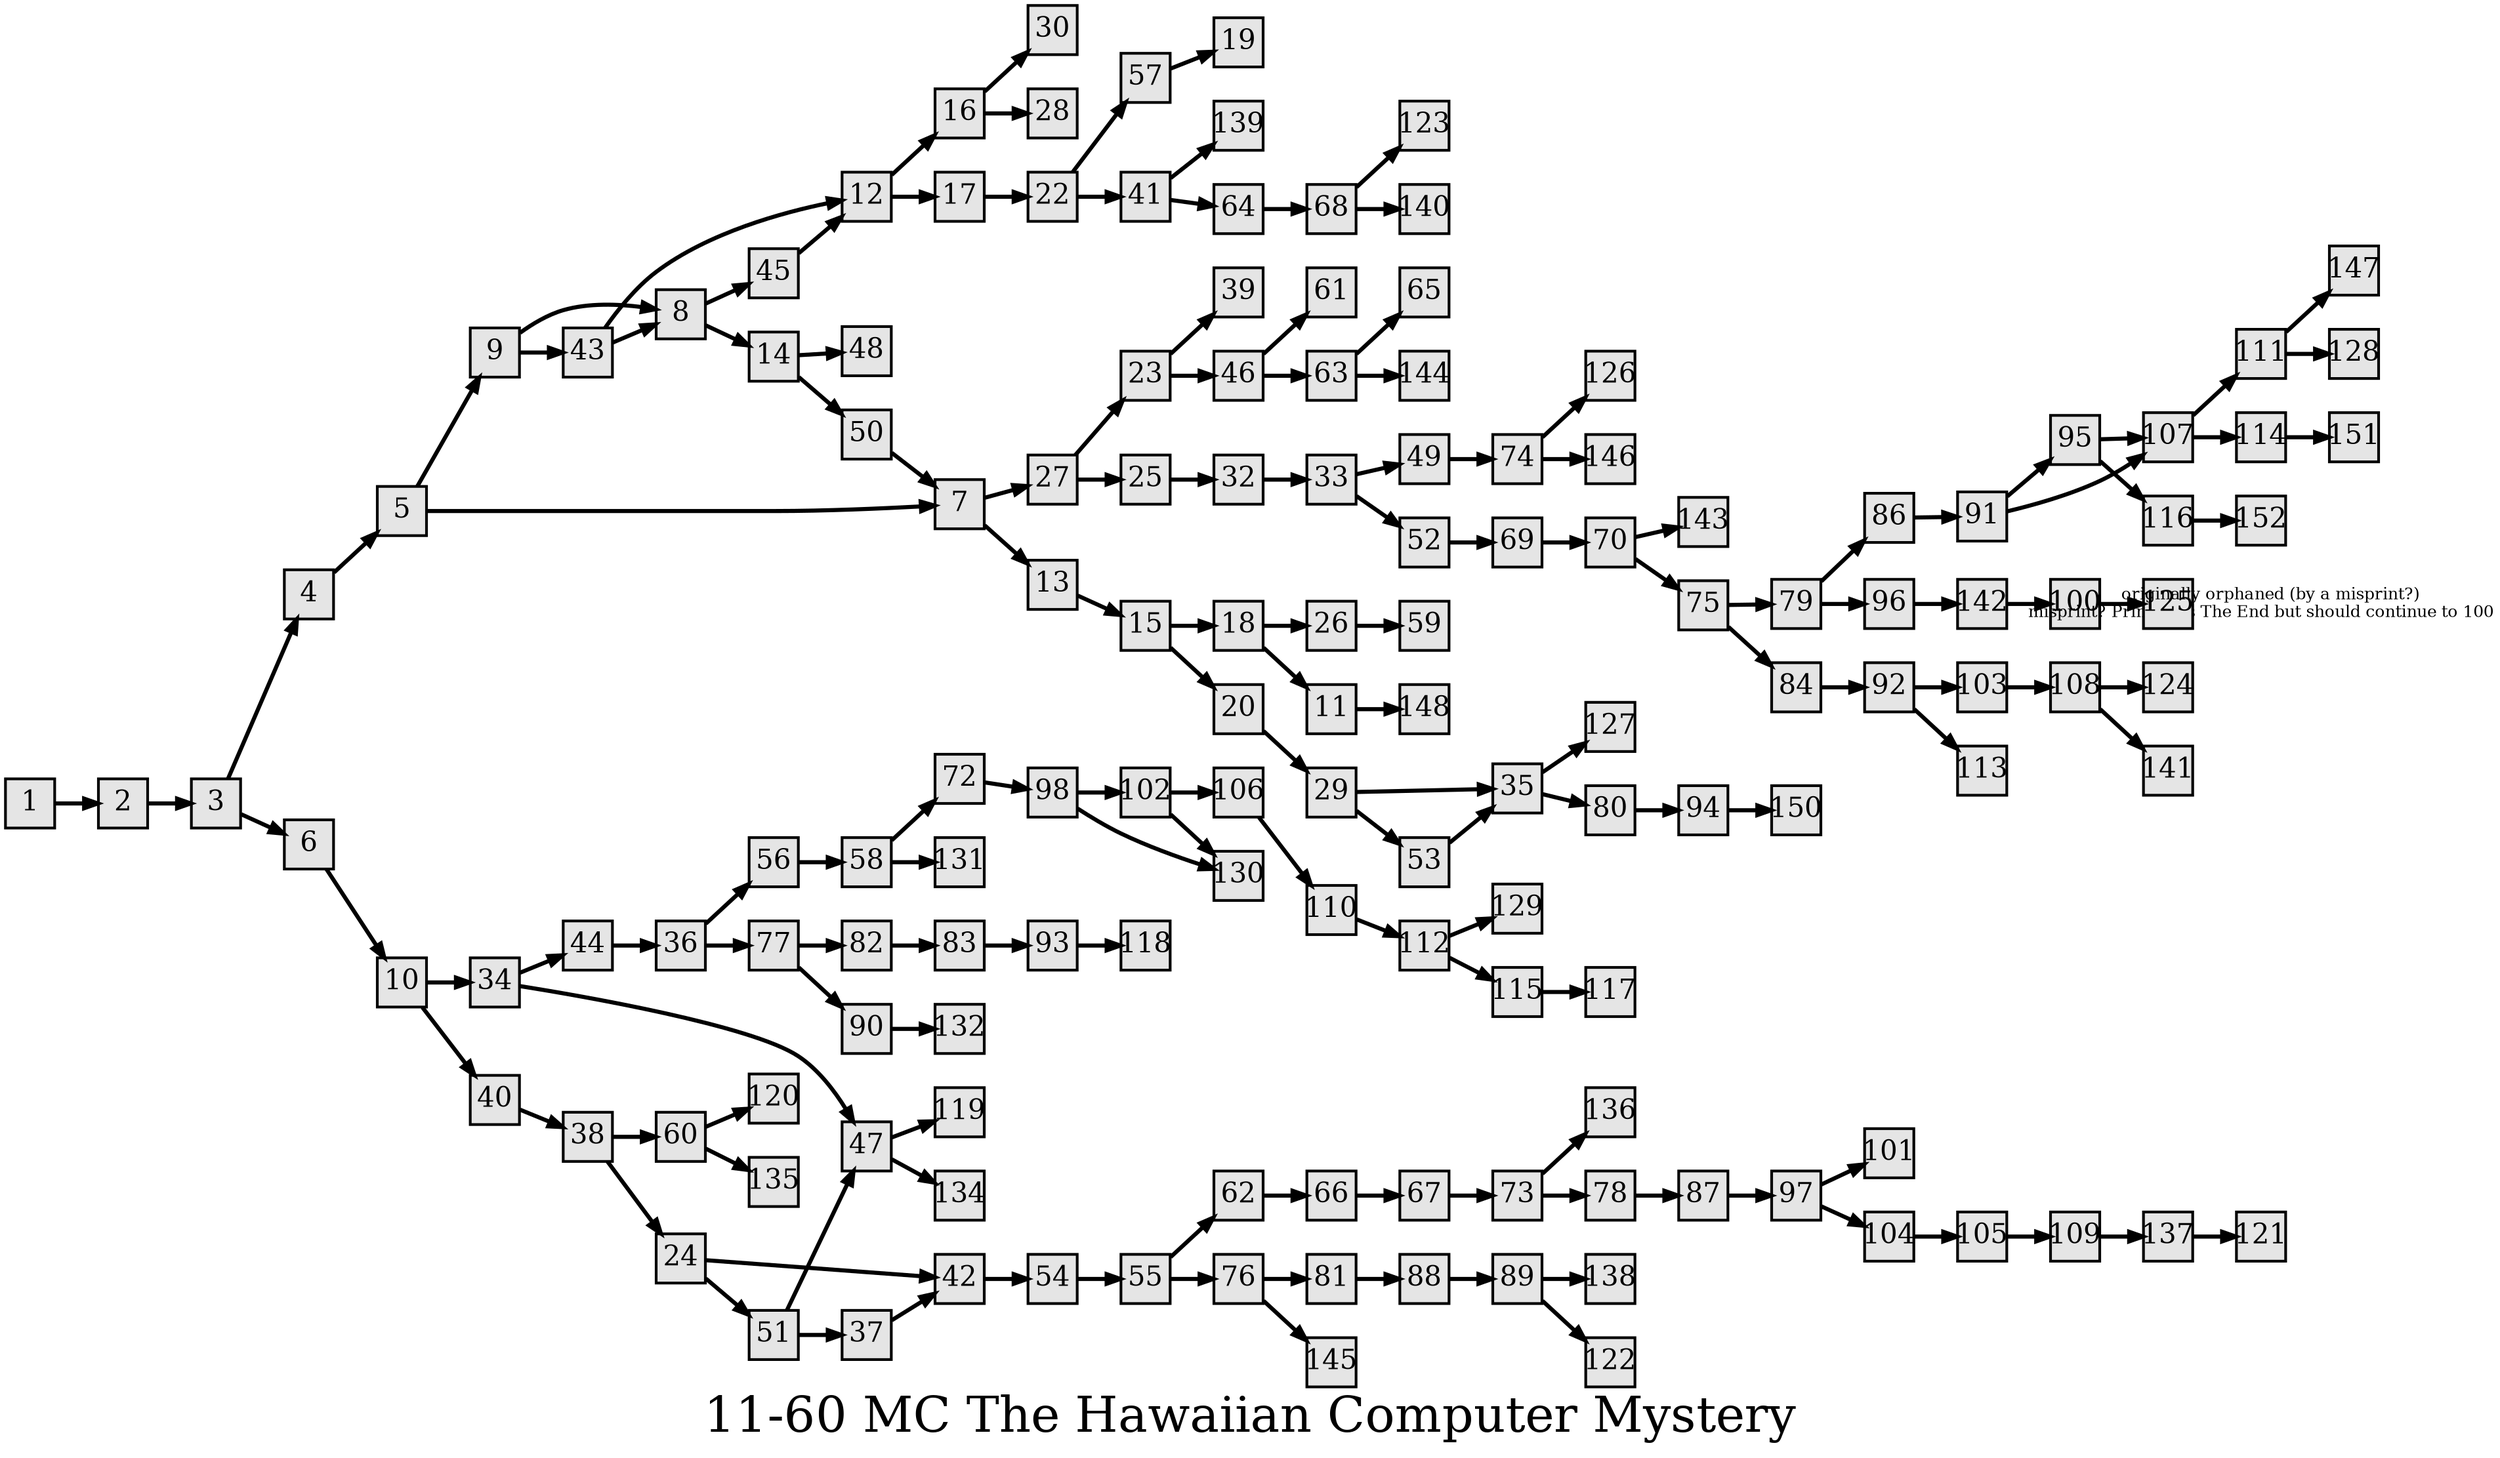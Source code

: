 digraph g{
  graph [ label="11-60 MC The Hawaiian Computer Mystery" rankdir=LR, ordering=out, fontsize=36, nodesep="0.35", ranksep="0.45"];
  node  [shape=rect, penwidth=2, fontsize=20, style=filled, fillcolor=grey90, margin="0,0", labelfloat=true, regular=true, fixedsize=true];
  edge  [labelfloat=true, penwidth=3, fontsize=12];
  // ---;
  // group  : Katz;
  // id     :;
  // gbid   :;
  // series :;
  // title  :;
  // author :;
  // credit:;
  // - name : Kylie McGregor;
  // role : encoder;
  // date : 2017-09-13;
  // - name : Jeremy Douglass;
  // role : editor;
  // date : 2017-10-19;
  // render:;
  // - name   : small;
  // styles : gvStyles-small.txt;
  // engine : dot;
  // comment: >;
  
  // ---;
  
  // From | To | Label;
  
  1 -> 2;
  2 -> 3;
  3 -> 4;
  3 -> 6;
  4 -> 5;
  5 -> 9;
  5 -> 7;
  6 -> 10;
  7 -> 27;
  7 -> 13;
  8 -> 45;
  8 -> 14;
  9 -> 8;
  9 -> 43;
  10 -> 34;
  10 -> 40;
  11 -> 148;
  12 -> 16;
  12 -> 17;
  13 -> 15;
  14 -> 48;
  14 -> 50;
  15 -> 18;
  15 -> 20;
  16 -> 30;
  16 -> 28;
  17 -> 22;
  18 -> 26;
  18 -> 11;
  20 -> 29;
  22 -> 57;
  22 -> 41;
  23 -> 39;
  23 -> 46;
  24 -> 42;
  24 -> 51;
  25 -> 32;
  26 -> 59;
  27 -> 23;
  27 -> 25;
  29 -> 35;
  29 -> 53;
  32 -> 33;
  33 -> 49;
  33 -> 52;
  34 -> 44;
  34 -> 47;
  35 -> 127;
  35 -> 80;
  36 -> 56;
  36 -> 77;
  37 -> 42;
  38 -> 60;
  38 -> 24;
  40 -> 38;
  41 -> 139;
  41 -> 64;
  42 -> 54;
  43 -> 12;
  43 -> 8;
  44 -> 36;
  45 -> 12;
  46 -> 61;
  46 -> 63;
  47 -> 119;
  47 -> 134;
  49 -> 74;
  50 -> 7;
  51 -> 47;
  51 -> 37;
  52 -> 69;
  53 -> 35;
  54 -> 55;
  55 -> 62;
  55 -> 76;
  56 -> 58;
  57 -> 19;
  58 -> 72;
  58 -> 131;
  60 -> 120;
  60 -> 135;
  62 -> 66;
  63 -> 65;
  63 -> 144;
  64 -> 68;
  66 -> 67;
  67 -> 73;
  68 -> 123;
  68 -> 140;
  69 -> 70;
  70 -> 143;
  70 -> 75;
  72 -> 98;
  73 -> 136;
  73 -> 78;
  74 -> 126;
  74 -> 146;
  75 -> 79;
  75 -> 84;
  76 -> 81;
  76 -> 145;
  77 -> 82;
  77 -> 90;
  78 -> 87;
  79 -> 86;
  79 -> 96;
  80 -> 94;
  81 -> 88;
  82 -> 83;
  83 -> 93;
  84 -> 92;
  86 -> 91;
  87 -> 97;
  88 -> 89;
  89 -> 138;
  89 -> 122;
  90 -> 132;
  91 -> 95;
  91 -> 107;
  92 -> 103;
  92 -> 113;
  93 -> 118;
  94 -> 150;
  95 -> 107;
  95 -> 116;
  96 -> 142;
  97 -> 101;
  97 -> 104;
  98 -> 102;
  98 -> 130;
  100 -> 125	[ xlabel="originally orphaned (by a misprint?)" ];
  102 -> 106;
  102 -> 130;
  103 -> 108;
  104 -> 105;
  105 -> 109;
  106 -> 110;
  107 -> 111;
  107 -> 114;
  108 -> 124;
  108 -> 141;
  109 -> 137;
  110 -> 112;
  111 -> 147;
  111 -> 128;
  112 -> 129;
  112 -> 115;
  114 -> 151;
  115 -> 117;
  116 -> 152;
  137 -> 121;
  142 -> 100	[ xlabel="misprint? Printed as The End but should continue to 100" ];
}

